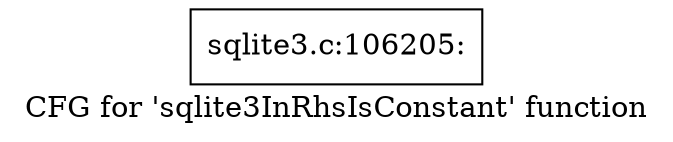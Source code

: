 digraph "CFG for 'sqlite3InRhsIsConstant' function" {
	label="CFG for 'sqlite3InRhsIsConstant' function";

	Node0x55c0f8c88040 [shape=record,label="{sqlite3.c:106205:}"];
}
